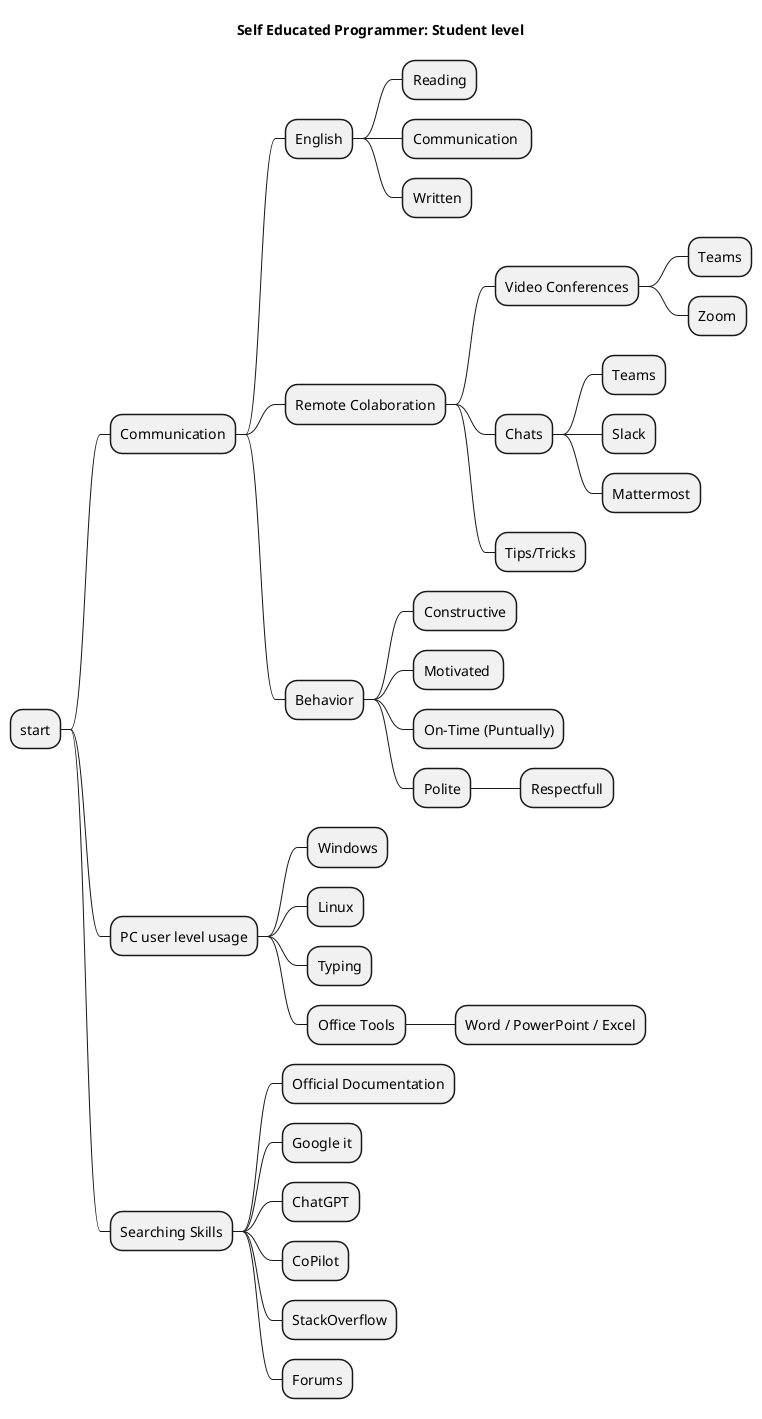 @startmindmap
title Self Educated Programmer: Student level

* start
** Communication
*** English
**** Reading
**** Communication 
**** Written
*** Remote Colaboration
**** Video Conferences
***** Teams
***** Zoom
**** Chats
***** Teams
***** Slack
***** Mattermost
**** Tips/Tricks
*** Behavior
**** Constructive
**** Motivated 
**** On-Time (Puntually)
**** Polite
***** Respectfull
** PC user level usage
*** Windows
*** Linux
*** Typing
*** Office Tools
**** Word / PowerPoint / Excel
** Searching Skills
*** Official Documentation
*** Google it
*** ChatGPT
*** CoPilot
*** StackOverflow
*** Forums

@endmindmap
